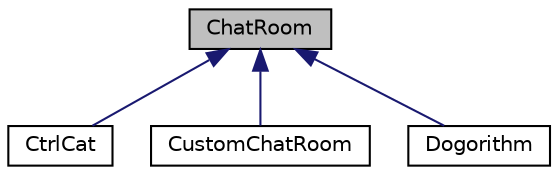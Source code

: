 digraph "ChatRoom"
{
 // LATEX_PDF_SIZE
  edge [fontname="Helvetica",fontsize="10",labelfontname="Helvetica",labelfontsize="10"];
  node [fontname="Helvetica",fontsize="10",shape=record];
  Node1 [label="ChatRoom",height=0.2,width=0.4,color="black", fillcolor="grey75", style="filled", fontcolor="black",tooltip="Abstract mediator class for managing user interactions."];
  Node1 -> Node2 [dir="back",color="midnightblue",fontsize="10",style="solid",fontname="Helvetica"];
  Node2 [label="CtrlCat",height=0.2,width=0.4,color="black", fillcolor="white", style="filled",URL="$classCtrlCat.html",tooltip="Concrete mediator for the CtrlCat themed chat room."];
  Node1 -> Node3 [dir="back",color="midnightblue",fontsize="10",style="solid",fontname="Helvetica"];
  Node3 [label="CustomChatRoom",height=0.2,width=0.4,color="black", fillcolor="white", style="filled",URL="$classCustomChatRoom.html",tooltip="A customizable chat room with user-defined name."];
  Node1 -> Node4 [dir="back",color="midnightblue",fontsize="10",style="solid",fontname="Helvetica"];
  Node4 [label="Dogorithm",height=0.2,width=0.4,color="black", fillcolor="white", style="filled",URL="$classDogorithm.html",tooltip="Concrete mediator for the Dogorithm themed chat room."];
}
